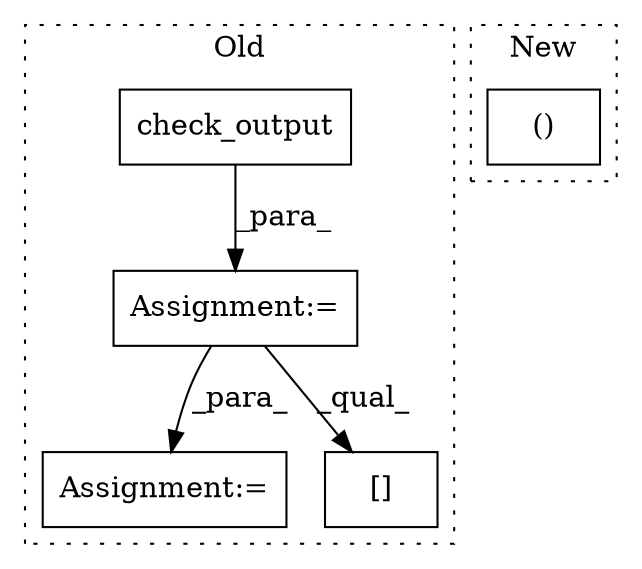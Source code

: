 digraph G {
subgraph cluster0 {
1 [label="check_output" a="32" s="2710,2789" l="13,1" shape="box"];
3 [label="Assignment:=" a="7" s="2920" l="7" shape="box"];
4 [label="[]" a="2" s="2983,2990" l="6,1" shape="box"];
5 [label="Assignment:=" a="7" s="2853" l="1" shape="box"];
label = "Old";
style="dotted";
}
subgraph cluster1 {
2 [label="()" a="106" s="3195" l="62" shape="box"];
label = "New";
style="dotted";
}
1 -> 5 [label="_para_"];
5 -> 3 [label="_para_"];
5 -> 4 [label="_qual_"];
}